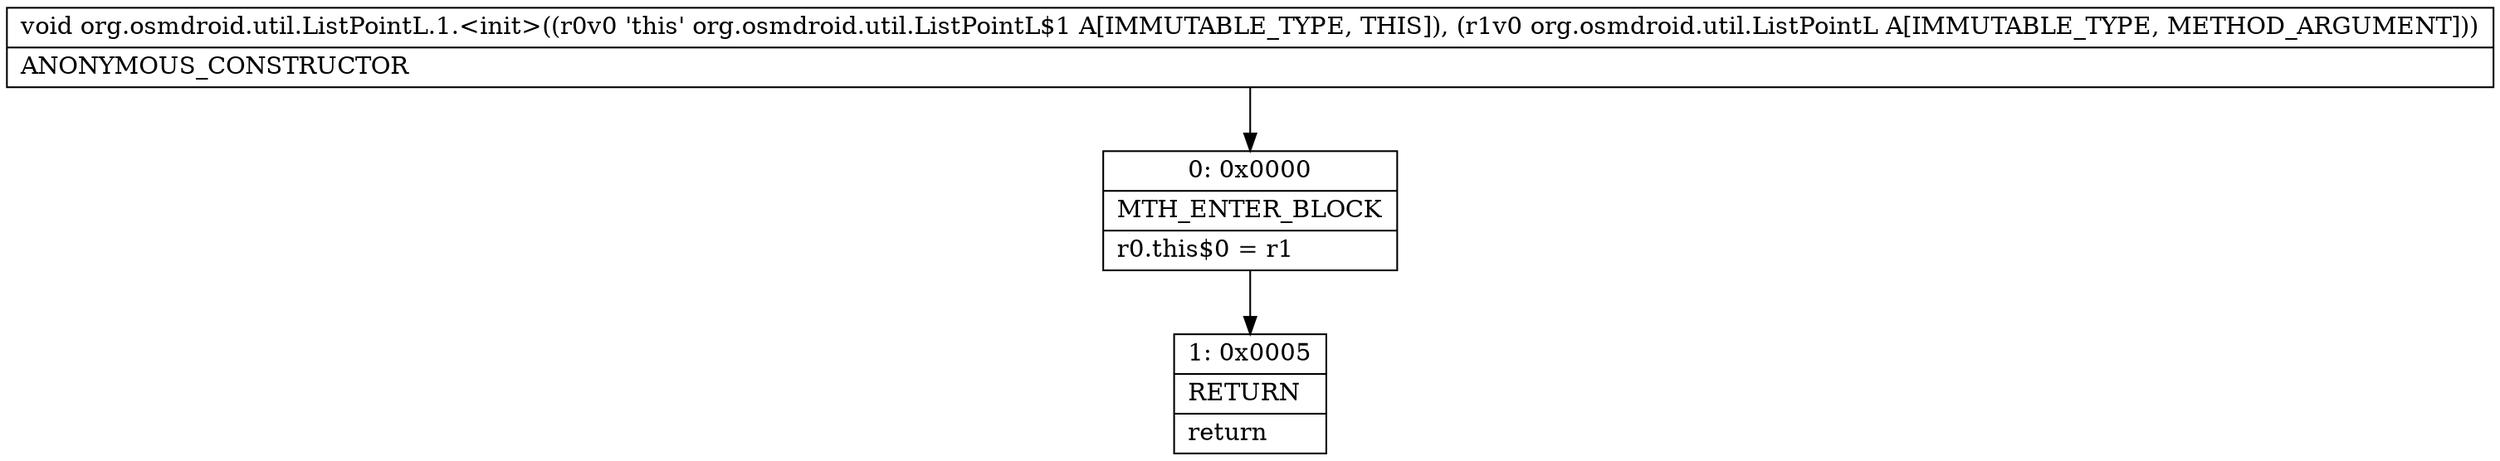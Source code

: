 digraph "CFG fororg.osmdroid.util.ListPointL.1.\<init\>(Lorg\/osmdroid\/util\/ListPointL;)V" {
Node_0 [shape=record,label="{0\:\ 0x0000|MTH_ENTER_BLOCK\l|r0.this$0 = r1\l}"];
Node_1 [shape=record,label="{1\:\ 0x0005|RETURN\l|return\l}"];
MethodNode[shape=record,label="{void org.osmdroid.util.ListPointL.1.\<init\>((r0v0 'this' org.osmdroid.util.ListPointL$1 A[IMMUTABLE_TYPE, THIS]), (r1v0 org.osmdroid.util.ListPointL A[IMMUTABLE_TYPE, METHOD_ARGUMENT]))  | ANONYMOUS_CONSTRUCTOR\l}"];
MethodNode -> Node_0;
Node_0 -> Node_1;
}

